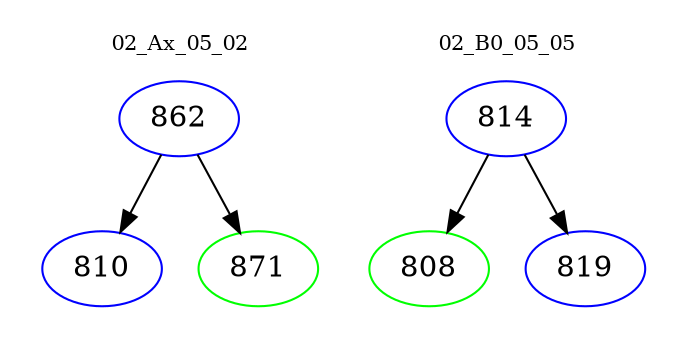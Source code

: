 digraph{
subgraph cluster_0 {
color = white
label = "02_Ax_05_02";
fontsize=10;
T0_862 [label="862", color="blue"]
T0_862 -> T0_810 [color="black"]
T0_810 [label="810", color="blue"]
T0_862 -> T0_871 [color="black"]
T0_871 [label="871", color="green"]
}
subgraph cluster_1 {
color = white
label = "02_B0_05_05";
fontsize=10;
T1_814 [label="814", color="blue"]
T1_814 -> T1_808 [color="black"]
T1_808 [label="808", color="green"]
T1_814 -> T1_819 [color="black"]
T1_819 [label="819", color="blue"]
}
}
